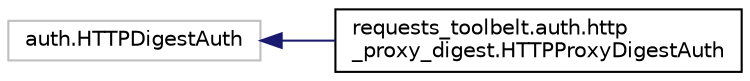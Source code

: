 digraph "Graphical Class Hierarchy"
{
 // LATEX_PDF_SIZE
  edge [fontname="Helvetica",fontsize="10",labelfontname="Helvetica",labelfontsize="10"];
  node [fontname="Helvetica",fontsize="10",shape=record];
  rankdir="LR";
  Node6641 [label="auth.HTTPDigestAuth",height=0.2,width=0.4,color="grey75", fillcolor="white", style="filled",tooltip=" "];
  Node6641 -> Node0 [dir="back",color="midnightblue",fontsize="10",style="solid",fontname="Helvetica"];
  Node0 [label="requests_toolbelt.auth.http\l_proxy_digest.HTTPProxyDigestAuth",height=0.2,width=0.4,color="black", fillcolor="white", style="filled",URL="$classrequests__toolbelt_1_1auth_1_1http__proxy__digest_1_1HTTPProxyDigestAuth.html",tooltip=" "];
}
